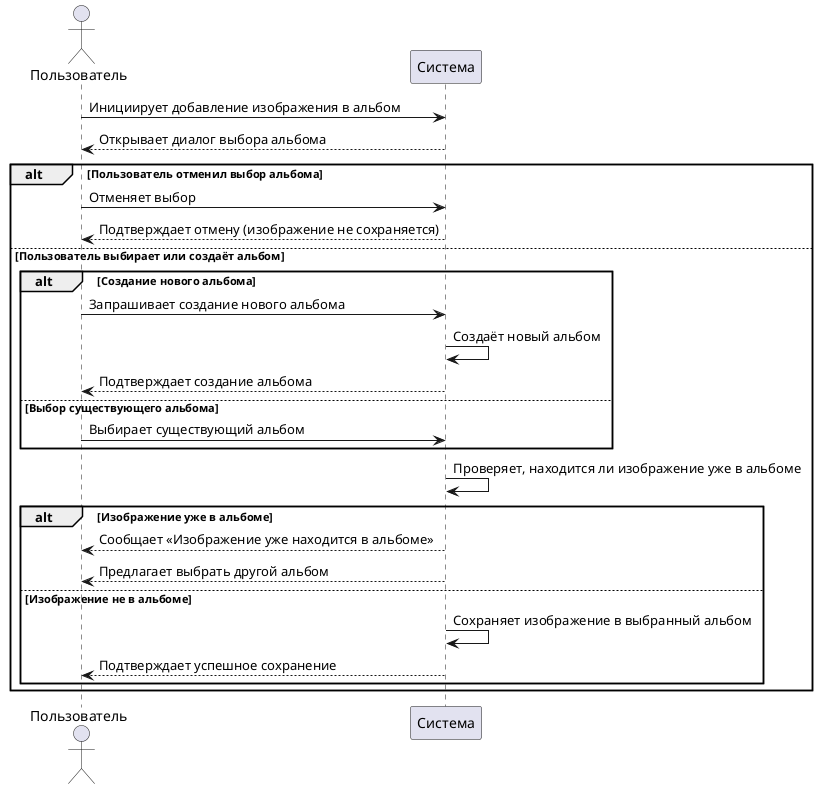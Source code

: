 @startuml
actor Пользователь
participant Система

Пользователь -> Система: Инициирует добавление изображения в альбом
Система --> Пользователь: Открывает диалог выбора альбома

alt Пользователь отменил выбор альбома
    Пользователь -> Система: Отменяет выбор
    Система --> Пользователь: Подтверждает отмену (изображение не сохраняется)
else Пользователь выбирает или создаёт альбом
    alt Создание нового альбома
        Пользователь -> Система: Запрашивает создание нового альбома
        Система -> Система: Создаёт новый альбом
        Система --> Пользователь: Подтверждает создание альбома
    else Выбор существующего альбома
        Пользователь -> Система: Выбирает существующий альбом
    end
    Система -> Система: Проверяет, находится ли изображение уже в альбоме
    alt Изображение уже в альбоме
        Система --> Пользователь: Сообщает «Изображение уже находится в альбоме»
        Система --> Пользователь: Предлагает выбрать другой альбом
    else Изображение не в альбоме
        Система -> Система: Сохраняет изображение в выбранный альбом
        Система --> Пользователь: Подтверждает успешное сохранение
    end
end

@enduml
